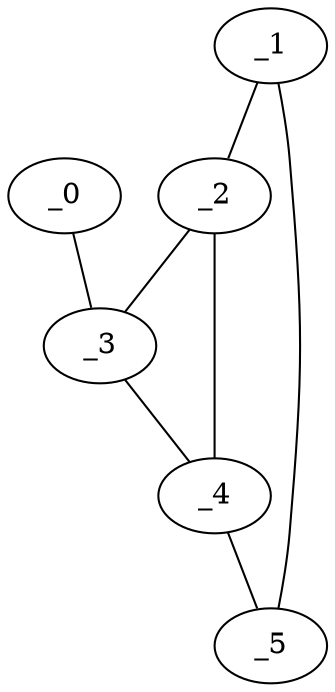 graph EP1_0104 {
	_0	 [x="2.56751",
		y="3.25898"];
	_3	 [x="1.09759",
		y="3.08398"];
	_0 -- _3;
	_1	 [x="2.18815",
		y="0.374302"];
	_2	 [x="0.851233",
		y="0.886193"];
	_1 -- _2;
	_5	 [x="1.52167",
		y="1.50648"];
	_1 -- _5;
	_2 -- _3;
	_4	 [x="0.901819",
		y="1.7878"];
	_2 -- _4;
	_3 -- _4;
	_4 -- _5;
}
